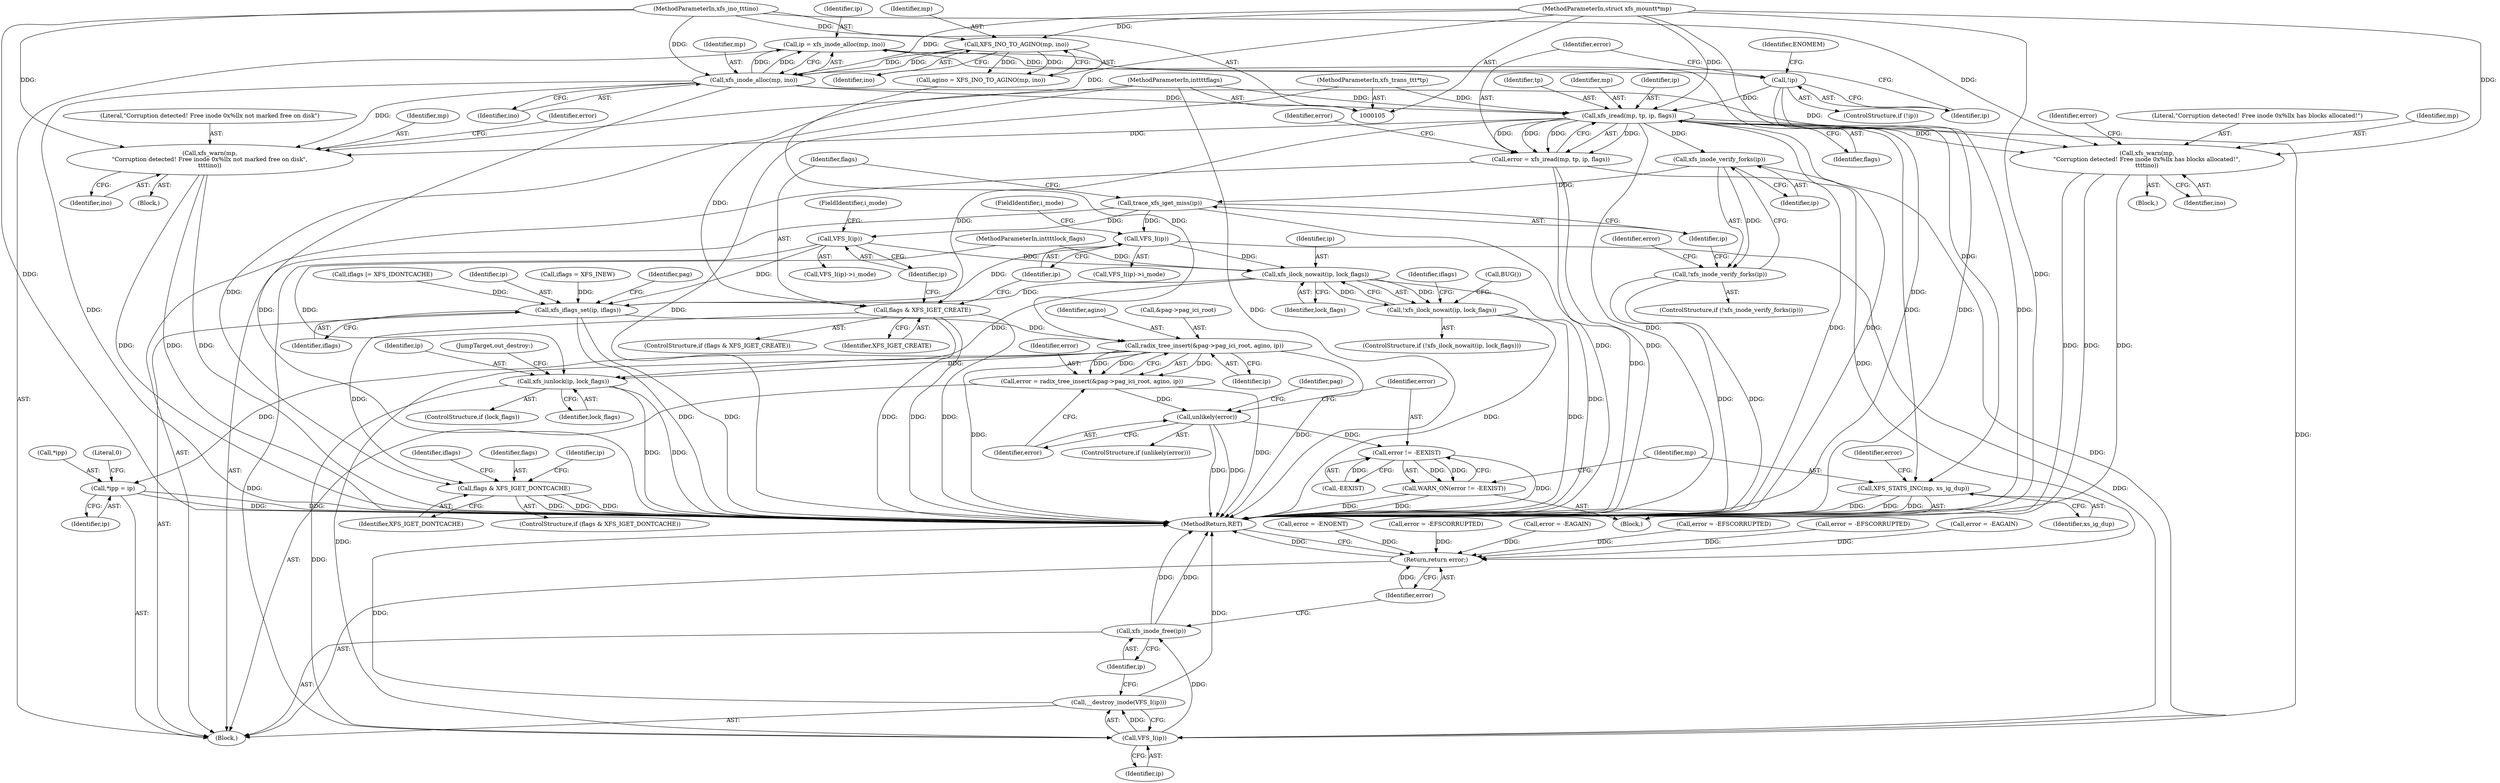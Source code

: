 digraph "0_linux_afca6c5b2595fc44383919fba740c194b0b76aff_0@API" {
"1000136" [label="(Call,xfs_iread(mp, tp, ip, flags))"];
"1000125" [label="(Call,xfs_inode_alloc(mp, ino))"];
"1000119" [label="(Call,XFS_INO_TO_AGINO(mp, ino))"];
"1000106" [label="(MethodParameterIn,struct xfs_mount\t*mp)"];
"1000109" [label="(MethodParameterIn,xfs_ino_t\t\tino)"];
"1000108" [label="(MethodParameterIn,xfs_trans_t\t\t*tp)"];
"1000129" [label="(Call,!ip)"];
"1000123" [label="(Call,ip = xfs_inode_alloc(mp, ino))"];
"1000111" [label="(MethodParameterIn,int\t\t\tflags)"];
"1000134" [label="(Call,error = xfs_iread(mp, tp, ip, flags))"];
"1000317" [label="(Return,return error;)"];
"1000146" [label="(Call,xfs_inode_verify_forks(ip))"];
"1000145" [label="(Call,!xfs_inode_verify_forks(ip))"];
"1000154" [label="(Call,trace_xfs_iget_miss(ip))"];
"1000164" [label="(Call,VFS_I(ip))"];
"1000224" [label="(Call,xfs_ilock_nowait(ip, lock_flags))"];
"1000223" [label="(Call,!xfs_ilock_nowait(ip, lock_flags))"];
"1000253" [label="(Call,xfs_iflags_set(ip, iflags))"];
"1000263" [label="(Call,radix_tree_insert(&pag->pag_ici_root, agino, ip))"];
"1000261" [label="(Call,error = radix_tree_insert(&pag->pag_ici_root, agino, ip))"];
"1000271" [label="(Call,unlikely(error))"];
"1000275" [label="(Call,error != -EEXIST)"];
"1000274" [label="(Call,WARN_ON(error != -EEXIST))"];
"1000293" [label="(Call,*ipp = ip)"];
"1000308" [label="(Call,xfs_iunlock(ip, lock_flags))"];
"1000313" [label="(Call,VFS_I(ip))"];
"1000312" [label="(Call,__destroy_inode(VFS_I(ip)))"];
"1000315" [label="(Call,xfs_inode_free(ip))"];
"1000200" [label="(Call,VFS_I(ip))"];
"1000157" [label="(Call,flags & XFS_IGET_CREATE)"];
"1000232" [label="(Call,flags & XFS_IGET_DONTCACHE)"];
"1000169" [label="(Call,xfs_warn(mp,\n\"Corruption detected! Free inode 0x%llx not marked free on disk\",\n\t\t\t\tino))"];
"1000187" [label="(Call,xfs_warn(mp,\n\"Corruption detected! Free inode 0x%llx has blocks allocated!\",\n\t\t\t\tino))"];
"1000279" [label="(Call,XFS_STATS_INC(mp, xs_ig_dup))"];
"1000135" [label="(Identifier,error)"];
"1000263" [label="(Call,radix_tree_insert(&pag->pag_ici_root, agino, ip))"];
"1000274" [label="(Call,WARN_ON(error != -EEXIST))"];
"1000150" [label="(Identifier,error)"];
"1000163" [label="(Call,VFS_I(ip)->i_mode)"];
"1000272" [label="(Identifier,error)"];
"1000191" [label="(Call,error = -EFSCORRUPTED)"];
"1000156" [label="(ControlStructure,if (flags & XFS_IGET_CREATE))"];
"1000280" [label="(Identifier,mp)"];
"1000199" [label="(Call,VFS_I(ip)->i_mode)"];
"1000232" [label="(Call,flags & XFS_IGET_DONTCACHE)"];
"1000192" [label="(Identifier,error)"];
"1000125" [label="(Call,xfs_inode_alloc(mp, ino))"];
"1000229" [label="(Identifier,iflags)"];
"1000165" [label="(Identifier,ip)"];
"1000275" [label="(Call,error != -EEXIST)"];
"1000281" [label="(Identifier,xs_ig_dup)"];
"1000154" [label="(Call,trace_xfs_iget_miss(ip))"];
"1000254" [label="(Identifier,ip)"];
"1000134" [label="(Call,error = xfs_iread(mp, tp, ip, flags))"];
"1000282" [label="(Call,error = -EAGAIN)"];
"1000312" [label="(Call,__destroy_inode(VFS_I(ip)))"];
"1000270" [label="(ControlStructure,if (unlikely(error)))"];
"1000172" [label="(Identifier,ino)"];
"1000222" [label="(ControlStructure,if (!xfs_ilock_nowait(ip, lock_flags)))"];
"1000186" [label="(Block,)"];
"1000147" [label="(Identifier,ip)"];
"1000228" [label="(Call,iflags = XFS_INEW)"];
"1000306" [label="(ControlStructure,if (lock_flags))"];
"1000293" [label="(Call,*ipp = ip)"];
"1000123" [label="(Call,ip = xfs_inode_alloc(mp, ino))"];
"1000166" [label="(FieldIdentifier,i_mode)"];
"1000261" [label="(Call,error = radix_tree_insert(&pag->pag_ici_root, agino, ip))"];
"1000142" [label="(Identifier,error)"];
"1000127" [label="(Identifier,ino)"];
"1000294" [label="(Call,*ipp)"];
"1000277" [label="(Call,-EEXIST)"];
"1000170" [label="(Identifier,mp)"];
"1000236" [label="(Identifier,iflags)"];
"1000140" [label="(Identifier,flags)"];
"1000309" [label="(Identifier,ip)"];
"1000283" [label="(Identifier,error)"];
"1000205" [label="(Call,error = -ENOENT)"];
"1000290" [label="(Identifier,pag)"];
"1000318" [label="(Identifier,error)"];
"1000174" [label="(Identifier,error)"];
"1000149" [label="(Call,error = -EFSCORRUPTED)"];
"1000164" [label="(Call,VFS_I(ip))"];
"1000190" [label="(Identifier,ino)"];
"1000233" [label="(Identifier,flags)"];
"1000313" [label="(Call,VFS_I(ip))"];
"1000126" [label="(Identifier,mp)"];
"1000259" [label="(Identifier,pag)"];
"1000139" [label="(Identifier,ip)"];
"1000235" [label="(Call,iflags |= XFS_IDONTCACHE)"];
"1000298" [label="(Literal,0)"];
"1000231" [label="(ControlStructure,if (flags & XFS_IGET_DONTCACHE))"];
"1000117" [label="(Call,agino = XFS_INO_TO_AGINO(mp, ino))"];
"1000268" [label="(Identifier,agino)"];
"1000119" [label="(Call,XFS_INO_TO_AGINO(mp, ino))"];
"1000240" [label="(Identifier,ip)"];
"1000157" [label="(Call,flags & XFS_IGET_CREATE)"];
"1000224" [label="(Call,xfs_ilock_nowait(ip, lock_flags))"];
"1000138" [label="(Identifier,tp)"];
"1000129" [label="(Call,!ip)"];
"1000128" [label="(ControlStructure,if (!ip))"];
"1000158" [label="(Identifier,flags)"];
"1000111" [label="(MethodParameterIn,int\t\t\tflags)"];
"1000225" [label="(Identifier,ip)"];
"1000187" [label="(Call,xfs_warn(mp,\n\"Corruption detected! Free inode 0x%llx has blocks allocated!\",\n\t\t\t\tino))"];
"1000311" [label="(JumpTarget,out_destroy:)"];
"1000201" [label="(Identifier,ip)"];
"1000315" [label="(Call,xfs_inode_free(ip))"];
"1000279" [label="(Call,XFS_STATS_INC(mp, xs_ig_dup))"];
"1000317" [label="(Return,return error;)"];
"1000130" [label="(Identifier,ip)"];
"1000169" [label="(Call,xfs_warn(mp,\n\"Corruption detected! Free inode 0x%llx not marked free on disk\",\n\t\t\t\tino))"];
"1000189" [label="(Literal,\"Corruption detected! Free inode 0x%llx has blocks allocated!\")"];
"1000136" [label="(Call,xfs_iread(mp, tp, ip, flags))"];
"1000109" [label="(MethodParameterIn,xfs_ino_t\t\tino)"];
"1000296" [label="(Identifier,ip)"];
"1000168" [label="(Block,)"];
"1000188" [label="(Identifier,mp)"];
"1000200" [label="(Call,VFS_I(ip))"];
"1000314" [label="(Identifier,ip)"];
"1000264" [label="(Call,&pag->pag_ici_root)"];
"1000159" [label="(Identifier,XFS_IGET_CREATE)"];
"1000121" [label="(Identifier,ino)"];
"1000310" [label="(Identifier,lock_flags)"];
"1000112" [label="(MethodParameterIn,int\t\t\tlock_flags)"];
"1000223" [label="(Call,!xfs_ilock_nowait(ip, lock_flags))"];
"1000253" [label="(Call,xfs_iflags_set(ip, iflags))"];
"1000120" [label="(Identifier,mp)"];
"1000144" [label="(ControlStructure,if (!xfs_inode_verify_forks(ip)))"];
"1000137" [label="(Identifier,mp)"];
"1000234" [label="(Identifier,XFS_IGET_DONTCACHE)"];
"1000124" [label="(Identifier,ip)"];
"1000202" [label="(FieldIdentifier,i_mode)"];
"1000269" [label="(Identifier,ip)"];
"1000273" [label="(Block,)"];
"1000146" [label="(Call,xfs_inode_verify_forks(ip))"];
"1000155" [label="(Identifier,ip)"];
"1000108" [label="(MethodParameterIn,xfs_trans_t\t\t*tp)"];
"1000271" [label="(Call,unlikely(error))"];
"1000214" [label="(Call,error = -EAGAIN)"];
"1000262" [label="(Identifier,error)"];
"1000133" [label="(Identifier,ENOMEM)"];
"1000113" [label="(Block,)"];
"1000173" [label="(Call,error = -EFSCORRUPTED)"];
"1000308" [label="(Call,xfs_iunlock(ip, lock_flags))"];
"1000227" [label="(Call,BUG())"];
"1000145" [label="(Call,!xfs_inode_verify_forks(ip))"];
"1000316" [label="(Identifier,ip)"];
"1000319" [label="(MethodReturn,RET)"];
"1000106" [label="(MethodParameterIn,struct xfs_mount\t*mp)"];
"1000276" [label="(Identifier,error)"];
"1000226" [label="(Identifier,lock_flags)"];
"1000171" [label="(Literal,\"Corruption detected! Free inode 0x%llx not marked free on disk\")"];
"1000255" [label="(Identifier,iflags)"];
"1000136" -> "1000134"  [label="AST: "];
"1000136" -> "1000140"  [label="CFG: "];
"1000137" -> "1000136"  [label="AST: "];
"1000138" -> "1000136"  [label="AST: "];
"1000139" -> "1000136"  [label="AST: "];
"1000140" -> "1000136"  [label="AST: "];
"1000134" -> "1000136"  [label="CFG: "];
"1000136" -> "1000319"  [label="DDG: "];
"1000136" -> "1000319"  [label="DDG: "];
"1000136" -> "1000319"  [label="DDG: "];
"1000136" -> "1000134"  [label="DDG: "];
"1000136" -> "1000134"  [label="DDG: "];
"1000136" -> "1000134"  [label="DDG: "];
"1000136" -> "1000134"  [label="DDG: "];
"1000125" -> "1000136"  [label="DDG: "];
"1000106" -> "1000136"  [label="DDG: "];
"1000108" -> "1000136"  [label="DDG: "];
"1000129" -> "1000136"  [label="DDG: "];
"1000111" -> "1000136"  [label="DDG: "];
"1000136" -> "1000146"  [label="DDG: "];
"1000136" -> "1000157"  [label="DDG: "];
"1000136" -> "1000169"  [label="DDG: "];
"1000136" -> "1000187"  [label="DDG: "];
"1000136" -> "1000279"  [label="DDG: "];
"1000136" -> "1000313"  [label="DDG: "];
"1000125" -> "1000123"  [label="AST: "];
"1000125" -> "1000127"  [label="CFG: "];
"1000126" -> "1000125"  [label="AST: "];
"1000127" -> "1000125"  [label="AST: "];
"1000123" -> "1000125"  [label="CFG: "];
"1000125" -> "1000319"  [label="DDG: "];
"1000125" -> "1000319"  [label="DDG: "];
"1000125" -> "1000123"  [label="DDG: "];
"1000125" -> "1000123"  [label="DDG: "];
"1000119" -> "1000125"  [label="DDG: "];
"1000119" -> "1000125"  [label="DDG: "];
"1000106" -> "1000125"  [label="DDG: "];
"1000109" -> "1000125"  [label="DDG: "];
"1000125" -> "1000169"  [label="DDG: "];
"1000125" -> "1000187"  [label="DDG: "];
"1000119" -> "1000117"  [label="AST: "];
"1000119" -> "1000121"  [label="CFG: "];
"1000120" -> "1000119"  [label="AST: "];
"1000121" -> "1000119"  [label="AST: "];
"1000117" -> "1000119"  [label="CFG: "];
"1000119" -> "1000117"  [label="DDG: "];
"1000119" -> "1000117"  [label="DDG: "];
"1000106" -> "1000119"  [label="DDG: "];
"1000109" -> "1000119"  [label="DDG: "];
"1000106" -> "1000105"  [label="AST: "];
"1000106" -> "1000319"  [label="DDG: "];
"1000106" -> "1000169"  [label="DDG: "];
"1000106" -> "1000187"  [label="DDG: "];
"1000106" -> "1000279"  [label="DDG: "];
"1000109" -> "1000105"  [label="AST: "];
"1000109" -> "1000319"  [label="DDG: "];
"1000109" -> "1000169"  [label="DDG: "];
"1000109" -> "1000187"  [label="DDG: "];
"1000108" -> "1000105"  [label="AST: "];
"1000108" -> "1000319"  [label="DDG: "];
"1000129" -> "1000128"  [label="AST: "];
"1000129" -> "1000130"  [label="CFG: "];
"1000130" -> "1000129"  [label="AST: "];
"1000133" -> "1000129"  [label="CFG: "];
"1000135" -> "1000129"  [label="CFG: "];
"1000129" -> "1000319"  [label="DDG: "];
"1000129" -> "1000319"  [label="DDG: "];
"1000123" -> "1000129"  [label="DDG: "];
"1000123" -> "1000113"  [label="AST: "];
"1000124" -> "1000123"  [label="AST: "];
"1000130" -> "1000123"  [label="CFG: "];
"1000123" -> "1000319"  [label="DDG: "];
"1000111" -> "1000105"  [label="AST: "];
"1000111" -> "1000319"  [label="DDG: "];
"1000111" -> "1000157"  [label="DDG: "];
"1000111" -> "1000232"  [label="DDG: "];
"1000134" -> "1000113"  [label="AST: "];
"1000135" -> "1000134"  [label="AST: "];
"1000142" -> "1000134"  [label="CFG: "];
"1000134" -> "1000319"  [label="DDG: "];
"1000134" -> "1000319"  [label="DDG: "];
"1000134" -> "1000317"  [label="DDG: "];
"1000317" -> "1000113"  [label="AST: "];
"1000317" -> "1000318"  [label="CFG: "];
"1000318" -> "1000317"  [label="AST: "];
"1000319" -> "1000317"  [label="CFG: "];
"1000317" -> "1000319"  [label="DDG: "];
"1000318" -> "1000317"  [label="DDG: "];
"1000205" -> "1000317"  [label="DDG: "];
"1000282" -> "1000317"  [label="DDG: "];
"1000191" -> "1000317"  [label="DDG: "];
"1000173" -> "1000317"  [label="DDG: "];
"1000214" -> "1000317"  [label="DDG: "];
"1000149" -> "1000317"  [label="DDG: "];
"1000146" -> "1000145"  [label="AST: "];
"1000146" -> "1000147"  [label="CFG: "];
"1000147" -> "1000146"  [label="AST: "];
"1000145" -> "1000146"  [label="CFG: "];
"1000146" -> "1000145"  [label="DDG: "];
"1000146" -> "1000154"  [label="DDG: "];
"1000146" -> "1000313"  [label="DDG: "];
"1000145" -> "1000144"  [label="AST: "];
"1000150" -> "1000145"  [label="CFG: "];
"1000155" -> "1000145"  [label="CFG: "];
"1000145" -> "1000319"  [label="DDG: "];
"1000145" -> "1000319"  [label="DDG: "];
"1000154" -> "1000113"  [label="AST: "];
"1000154" -> "1000155"  [label="CFG: "];
"1000155" -> "1000154"  [label="AST: "];
"1000158" -> "1000154"  [label="CFG: "];
"1000154" -> "1000319"  [label="DDG: "];
"1000154" -> "1000164"  [label="DDG: "];
"1000154" -> "1000200"  [label="DDG: "];
"1000164" -> "1000163"  [label="AST: "];
"1000164" -> "1000165"  [label="CFG: "];
"1000165" -> "1000164"  [label="AST: "];
"1000166" -> "1000164"  [label="CFG: "];
"1000164" -> "1000224"  [label="DDG: "];
"1000164" -> "1000253"  [label="DDG: "];
"1000164" -> "1000313"  [label="DDG: "];
"1000224" -> "1000223"  [label="AST: "];
"1000224" -> "1000226"  [label="CFG: "];
"1000225" -> "1000224"  [label="AST: "];
"1000226" -> "1000224"  [label="AST: "];
"1000223" -> "1000224"  [label="CFG: "];
"1000224" -> "1000319"  [label="DDG: "];
"1000224" -> "1000223"  [label="DDG: "];
"1000224" -> "1000223"  [label="DDG: "];
"1000200" -> "1000224"  [label="DDG: "];
"1000112" -> "1000224"  [label="DDG: "];
"1000224" -> "1000253"  [label="DDG: "];
"1000224" -> "1000308"  [label="DDG: "];
"1000223" -> "1000222"  [label="AST: "];
"1000227" -> "1000223"  [label="CFG: "];
"1000229" -> "1000223"  [label="CFG: "];
"1000223" -> "1000319"  [label="DDG: "];
"1000223" -> "1000319"  [label="DDG: "];
"1000253" -> "1000113"  [label="AST: "];
"1000253" -> "1000255"  [label="CFG: "];
"1000254" -> "1000253"  [label="AST: "];
"1000255" -> "1000253"  [label="AST: "];
"1000259" -> "1000253"  [label="CFG: "];
"1000253" -> "1000319"  [label="DDG: "];
"1000253" -> "1000319"  [label="DDG: "];
"1000200" -> "1000253"  [label="DDG: "];
"1000235" -> "1000253"  [label="DDG: "];
"1000228" -> "1000253"  [label="DDG: "];
"1000253" -> "1000263"  [label="DDG: "];
"1000263" -> "1000261"  [label="AST: "];
"1000263" -> "1000269"  [label="CFG: "];
"1000264" -> "1000263"  [label="AST: "];
"1000268" -> "1000263"  [label="AST: "];
"1000269" -> "1000263"  [label="AST: "];
"1000261" -> "1000263"  [label="CFG: "];
"1000263" -> "1000319"  [label="DDG: "];
"1000263" -> "1000319"  [label="DDG: "];
"1000263" -> "1000261"  [label="DDG: "];
"1000263" -> "1000261"  [label="DDG: "];
"1000263" -> "1000261"  [label="DDG: "];
"1000117" -> "1000263"  [label="DDG: "];
"1000263" -> "1000293"  [label="DDG: "];
"1000263" -> "1000308"  [label="DDG: "];
"1000263" -> "1000313"  [label="DDG: "];
"1000261" -> "1000113"  [label="AST: "];
"1000262" -> "1000261"  [label="AST: "];
"1000272" -> "1000261"  [label="CFG: "];
"1000261" -> "1000319"  [label="DDG: "];
"1000261" -> "1000271"  [label="DDG: "];
"1000271" -> "1000270"  [label="AST: "];
"1000271" -> "1000272"  [label="CFG: "];
"1000272" -> "1000271"  [label="AST: "];
"1000276" -> "1000271"  [label="CFG: "];
"1000290" -> "1000271"  [label="CFG: "];
"1000271" -> "1000319"  [label="DDG: "];
"1000271" -> "1000319"  [label="DDG: "];
"1000271" -> "1000275"  [label="DDG: "];
"1000275" -> "1000274"  [label="AST: "];
"1000275" -> "1000277"  [label="CFG: "];
"1000276" -> "1000275"  [label="AST: "];
"1000277" -> "1000275"  [label="AST: "];
"1000274" -> "1000275"  [label="CFG: "];
"1000275" -> "1000319"  [label="DDG: "];
"1000275" -> "1000274"  [label="DDG: "];
"1000275" -> "1000274"  [label="DDG: "];
"1000277" -> "1000275"  [label="DDG: "];
"1000274" -> "1000273"  [label="AST: "];
"1000280" -> "1000274"  [label="CFG: "];
"1000274" -> "1000319"  [label="DDG: "];
"1000274" -> "1000319"  [label="DDG: "];
"1000293" -> "1000113"  [label="AST: "];
"1000293" -> "1000296"  [label="CFG: "];
"1000294" -> "1000293"  [label="AST: "];
"1000296" -> "1000293"  [label="AST: "];
"1000298" -> "1000293"  [label="CFG: "];
"1000293" -> "1000319"  [label="DDG: "];
"1000293" -> "1000319"  [label="DDG: "];
"1000308" -> "1000306"  [label="AST: "];
"1000308" -> "1000310"  [label="CFG: "];
"1000309" -> "1000308"  [label="AST: "];
"1000310" -> "1000308"  [label="AST: "];
"1000311" -> "1000308"  [label="CFG: "];
"1000308" -> "1000319"  [label="DDG: "];
"1000308" -> "1000319"  [label="DDG: "];
"1000112" -> "1000308"  [label="DDG: "];
"1000308" -> "1000313"  [label="DDG: "];
"1000313" -> "1000312"  [label="AST: "];
"1000313" -> "1000314"  [label="CFG: "];
"1000314" -> "1000313"  [label="AST: "];
"1000312" -> "1000313"  [label="CFG: "];
"1000313" -> "1000312"  [label="DDG: "];
"1000200" -> "1000313"  [label="DDG: "];
"1000313" -> "1000315"  [label="DDG: "];
"1000312" -> "1000113"  [label="AST: "];
"1000316" -> "1000312"  [label="CFG: "];
"1000312" -> "1000319"  [label="DDG: "];
"1000312" -> "1000319"  [label="DDG: "];
"1000315" -> "1000113"  [label="AST: "];
"1000315" -> "1000316"  [label="CFG: "];
"1000316" -> "1000315"  [label="AST: "];
"1000318" -> "1000315"  [label="CFG: "];
"1000315" -> "1000319"  [label="DDG: "];
"1000315" -> "1000319"  [label="DDG: "];
"1000200" -> "1000199"  [label="AST: "];
"1000200" -> "1000201"  [label="CFG: "];
"1000201" -> "1000200"  [label="AST: "];
"1000202" -> "1000200"  [label="CFG: "];
"1000157" -> "1000156"  [label="AST: "];
"1000157" -> "1000159"  [label="CFG: "];
"1000158" -> "1000157"  [label="AST: "];
"1000159" -> "1000157"  [label="AST: "];
"1000165" -> "1000157"  [label="CFG: "];
"1000201" -> "1000157"  [label="CFG: "];
"1000157" -> "1000319"  [label="DDG: "];
"1000157" -> "1000319"  [label="DDG: "];
"1000157" -> "1000319"  [label="DDG: "];
"1000157" -> "1000232"  [label="DDG: "];
"1000232" -> "1000231"  [label="AST: "];
"1000232" -> "1000234"  [label="CFG: "];
"1000233" -> "1000232"  [label="AST: "];
"1000234" -> "1000232"  [label="AST: "];
"1000236" -> "1000232"  [label="CFG: "];
"1000240" -> "1000232"  [label="CFG: "];
"1000232" -> "1000319"  [label="DDG: "];
"1000232" -> "1000319"  [label="DDG: "];
"1000232" -> "1000319"  [label="DDG: "];
"1000169" -> "1000168"  [label="AST: "];
"1000169" -> "1000172"  [label="CFG: "];
"1000170" -> "1000169"  [label="AST: "];
"1000171" -> "1000169"  [label="AST: "];
"1000172" -> "1000169"  [label="AST: "];
"1000174" -> "1000169"  [label="CFG: "];
"1000169" -> "1000319"  [label="DDG: "];
"1000169" -> "1000319"  [label="DDG: "];
"1000169" -> "1000319"  [label="DDG: "];
"1000187" -> "1000186"  [label="AST: "];
"1000187" -> "1000190"  [label="CFG: "];
"1000188" -> "1000187"  [label="AST: "];
"1000189" -> "1000187"  [label="AST: "];
"1000190" -> "1000187"  [label="AST: "];
"1000192" -> "1000187"  [label="CFG: "];
"1000187" -> "1000319"  [label="DDG: "];
"1000187" -> "1000319"  [label="DDG: "];
"1000187" -> "1000319"  [label="DDG: "];
"1000279" -> "1000273"  [label="AST: "];
"1000279" -> "1000281"  [label="CFG: "];
"1000280" -> "1000279"  [label="AST: "];
"1000281" -> "1000279"  [label="AST: "];
"1000283" -> "1000279"  [label="CFG: "];
"1000279" -> "1000319"  [label="DDG: "];
"1000279" -> "1000319"  [label="DDG: "];
"1000279" -> "1000319"  [label="DDG: "];
}
